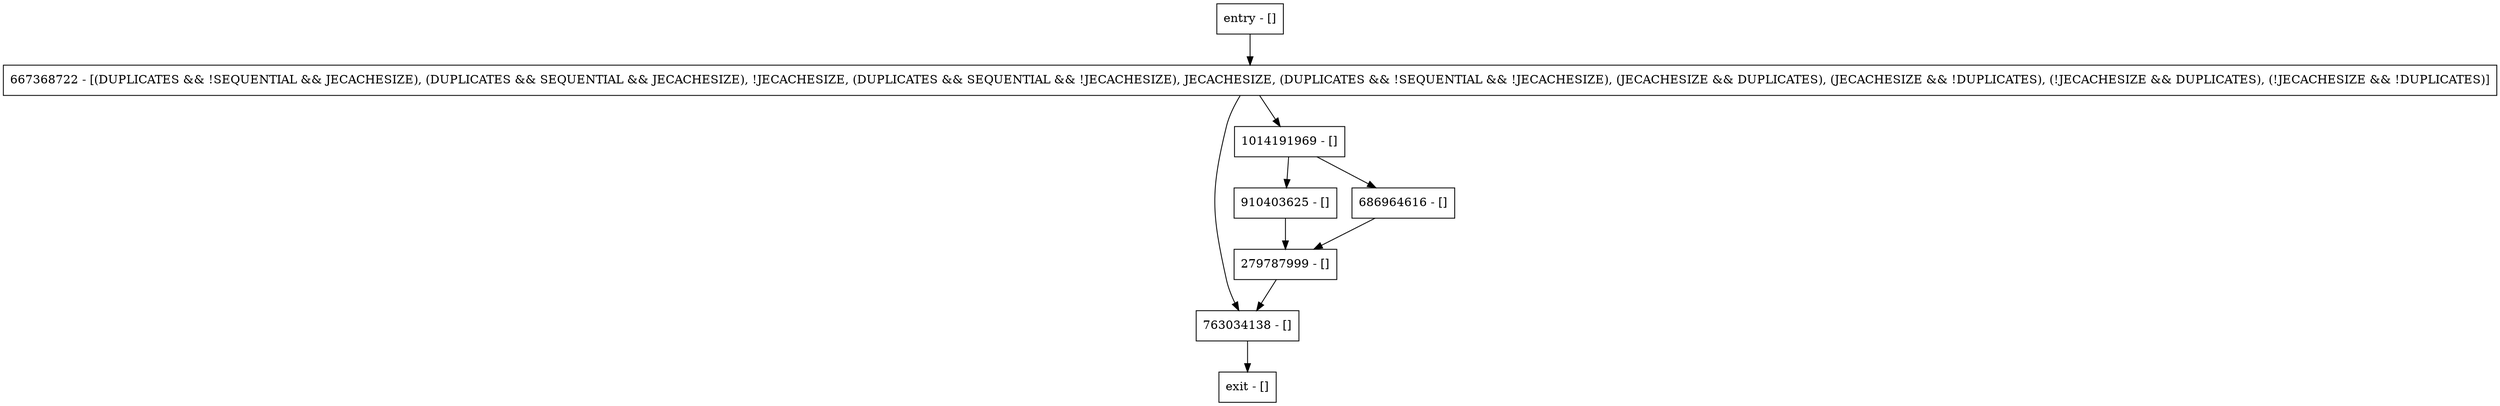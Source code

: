 digraph dumpToString {
node [shape=record];
entry [label="entry - []"];
exit [label="exit - []"];
910403625 [label="910403625 - []"];
667368722 [label="667368722 - [(DUPLICATES && !SEQUENTIAL && JECACHESIZE), (DUPLICATES && SEQUENTIAL && JECACHESIZE), !JECACHESIZE, (DUPLICATES && SEQUENTIAL && !JECACHESIZE), JECACHESIZE, (DUPLICATES && !SEQUENTIAL && !JECACHESIZE), (JECACHESIZE && DUPLICATES), (JECACHESIZE && !DUPLICATES), (!JECACHESIZE && DUPLICATES), (!JECACHESIZE && !DUPLICATES)]"];
763034138 [label="763034138 - []"];
279787999 [label="279787999 - []"];
1014191969 [label="1014191969 - []"];
686964616 [label="686964616 - []"];
entry;
exit;
entry -> 667368722;
910403625 -> 279787999;
667368722 -> 763034138;
667368722 -> 1014191969;
763034138 -> exit;
279787999 -> 763034138;
1014191969 -> 910403625;
1014191969 -> 686964616;
686964616 -> 279787999;
}

